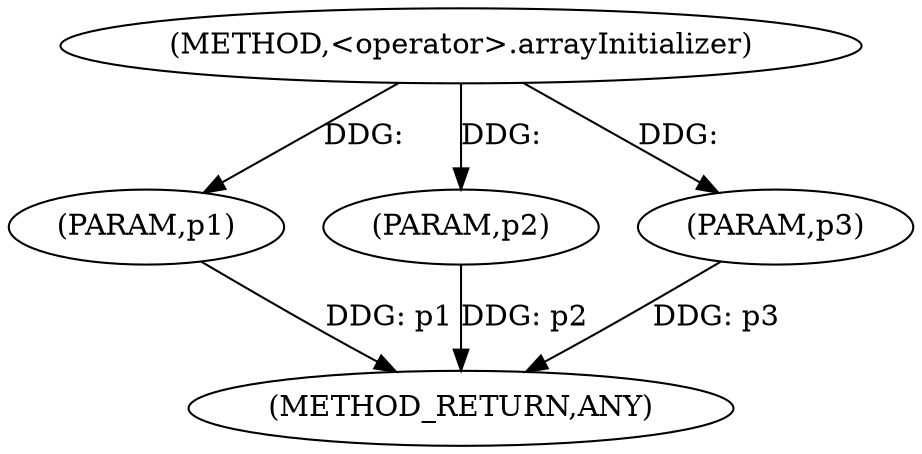 
digraph "&lt;operator&gt;.arrayInitializer" {  

"2028" [label = "(METHOD,&lt;operator&gt;.arrayInitializer)" ]

"2033" [label = "(METHOD_RETURN,ANY)" ]

"2029" [label = "(PARAM,p1)" ]

"2030" [label = "(PARAM,p2)" ]

"2031" [label = "(PARAM,p3)" ]

  "2029" -> "2033"  [ label = "DDG: p1"] 

  "2030" -> "2033"  [ label = "DDG: p2"] 

  "2031" -> "2033"  [ label = "DDG: p3"] 

  "2028" -> "2029"  [ label = "DDG: "] 

  "2028" -> "2030"  [ label = "DDG: "] 

  "2028" -> "2031"  [ label = "DDG: "] 

}